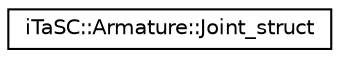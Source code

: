 digraph G
{
  edge [fontname="Helvetica",fontsize="10",labelfontname="Helvetica",labelfontsize="10"];
  node [fontname="Helvetica",fontsize="10",shape=record];
  rankdir=LR;
  Node1 [label="iTaSC::Armature::Joint_struct",height=0.2,width=0.4,color="black", fillcolor="white", style="filled",URL="$dc/d19/structiTaSC_1_1Armature_1_1Joint__struct.html"];
}
